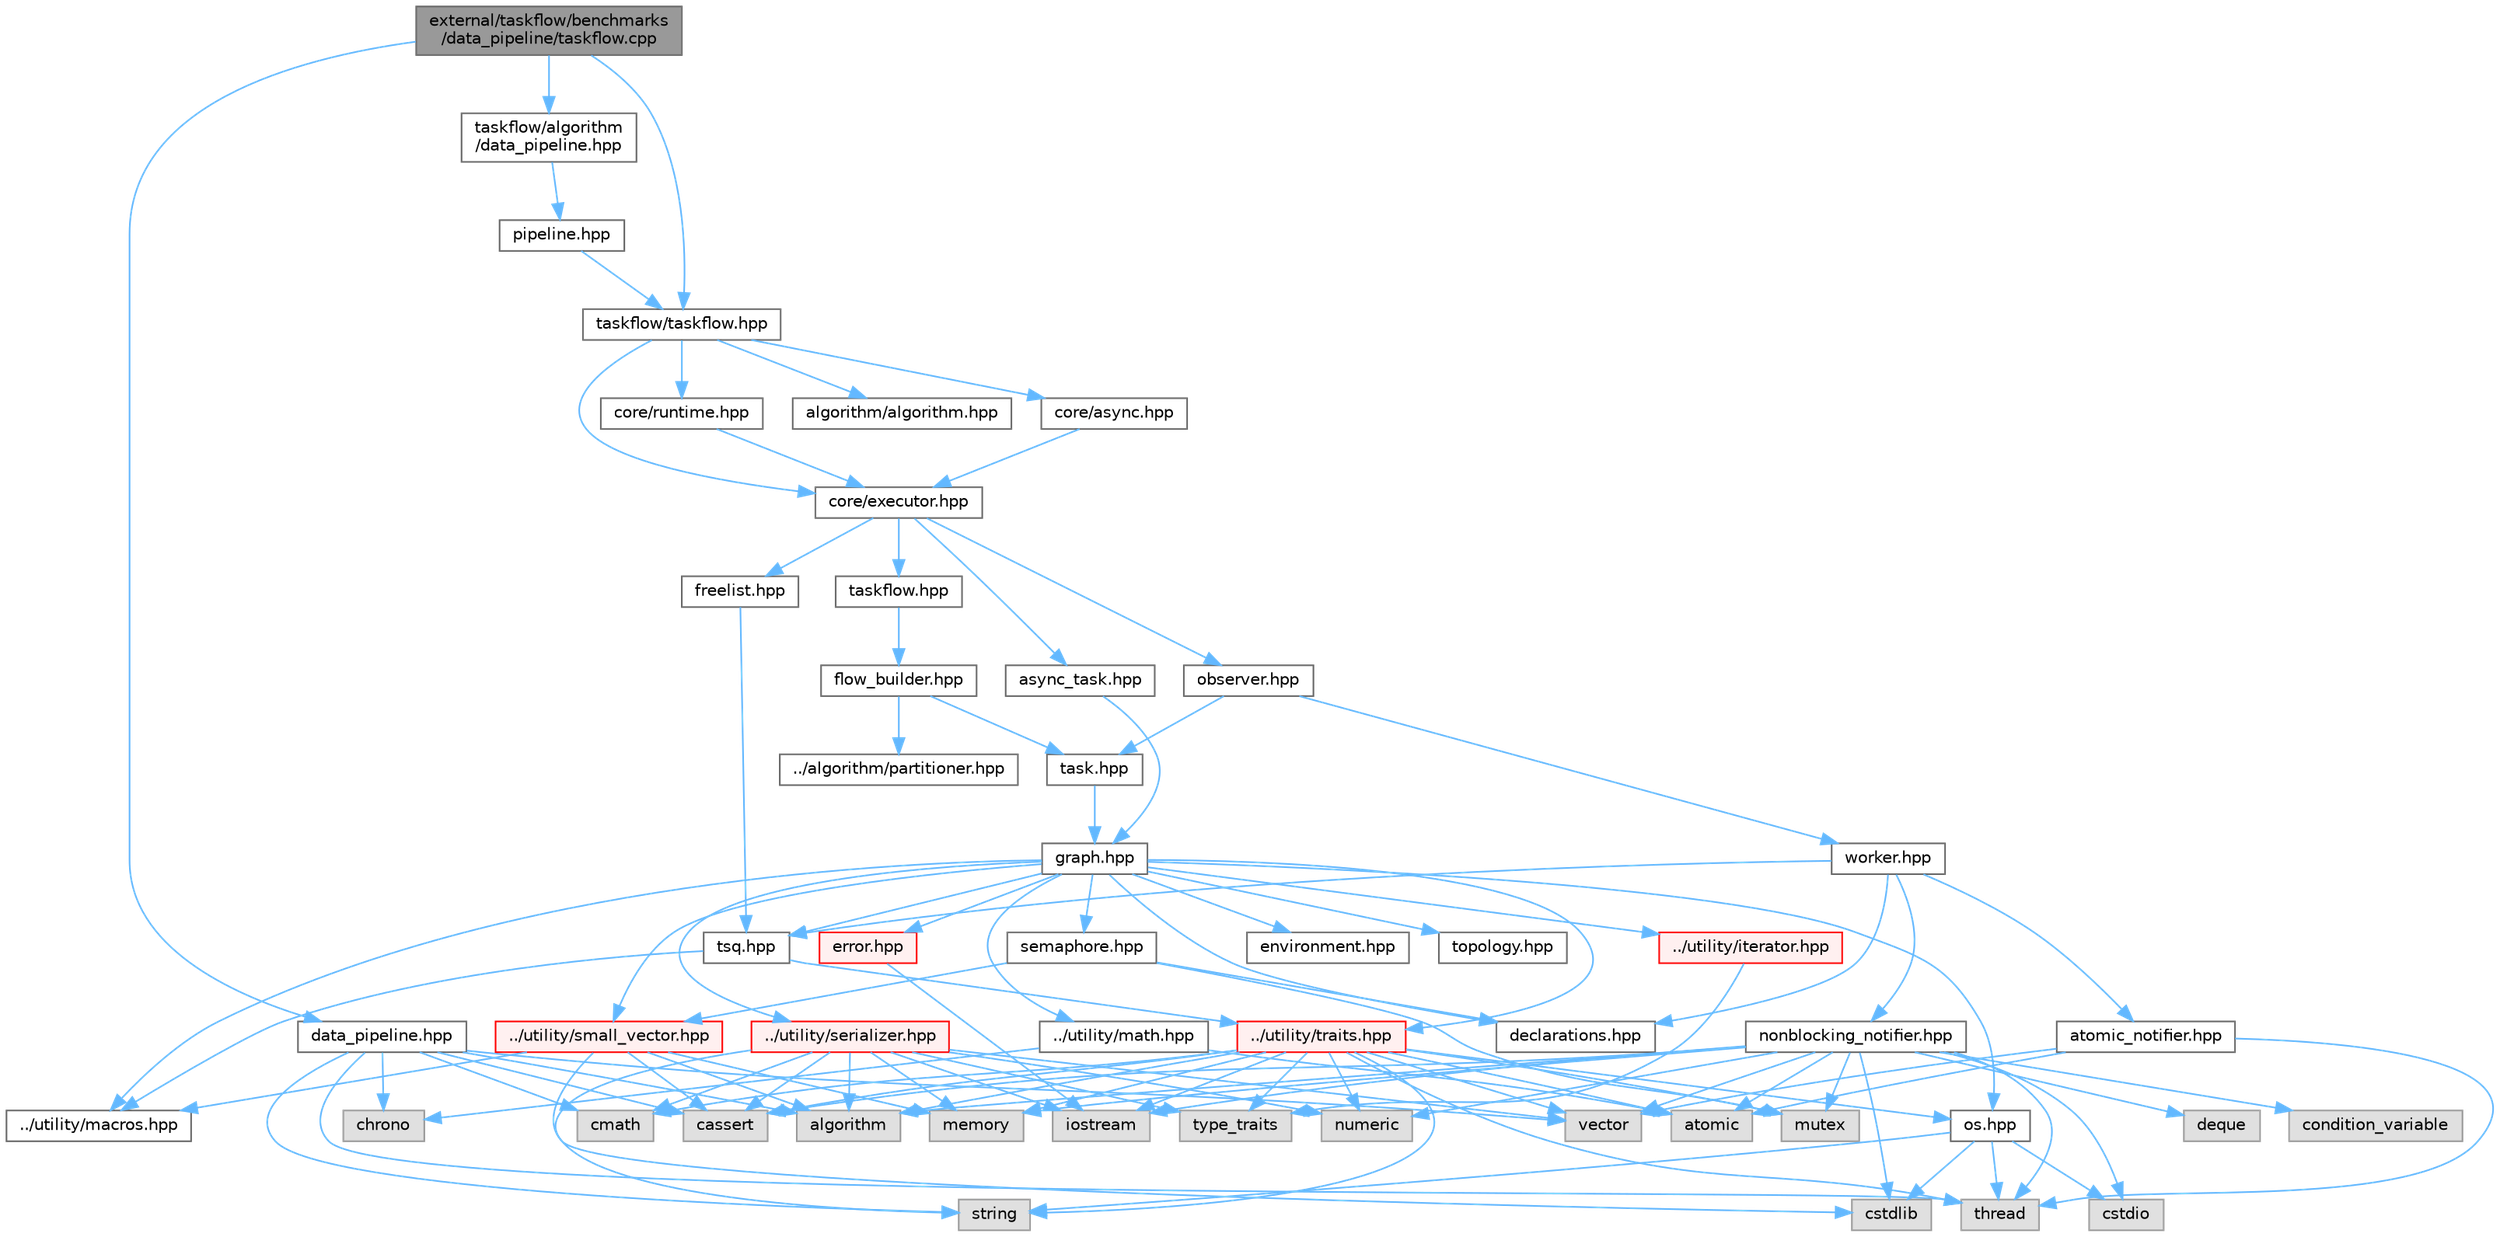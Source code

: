 digraph "external/taskflow/benchmarks/data_pipeline/taskflow.cpp"
{
 // LATEX_PDF_SIZE
  bgcolor="transparent";
  edge [fontname=Helvetica,fontsize=10,labelfontname=Helvetica,labelfontsize=10];
  node [fontname=Helvetica,fontsize=10,shape=box,height=0.2,width=0.4];
  Node1 [id="Node000001",label="external/taskflow/benchmarks\l/data_pipeline/taskflow.cpp",height=0.2,width=0.4,color="gray40", fillcolor="grey60", style="filled", fontcolor="black",tooltip=" "];
  Node1 -> Node2 [id="edge1_Node000001_Node000002",color="steelblue1",style="solid",tooltip=" "];
  Node2 [id="Node000002",label="data_pipeline.hpp",height=0.2,width=0.4,color="grey40", fillcolor="white", style="filled",URL="$benchmarks_2data__pipeline_2data__pipeline_8hpp.html",tooltip=" "];
  Node2 -> Node3 [id="edge2_Node000002_Node000003",color="steelblue1",style="solid",tooltip=" "];
  Node3 [id="Node000003",label="chrono",height=0.2,width=0.4,color="grey60", fillcolor="#E0E0E0", style="filled",tooltip=" "];
  Node2 -> Node4 [id="edge3_Node000002_Node000004",color="steelblue1",style="solid",tooltip=" "];
  Node4 [id="Node000004",label="string",height=0.2,width=0.4,color="grey60", fillcolor="#E0E0E0", style="filled",tooltip=" "];
  Node2 -> Node5 [id="edge4_Node000002_Node000005",color="steelblue1",style="solid",tooltip=" "];
  Node5 [id="Node000005",label="cassert",height=0.2,width=0.4,color="grey60", fillcolor="#E0E0E0", style="filled",tooltip=" "];
  Node2 -> Node6 [id="edge5_Node000002_Node000006",color="steelblue1",style="solid",tooltip=" "];
  Node6 [id="Node000006",label="thread",height=0.2,width=0.4,color="grey60", fillcolor="#E0E0E0", style="filled",tooltip=" "];
  Node2 -> Node7 [id="edge6_Node000002_Node000007",color="steelblue1",style="solid",tooltip=" "];
  Node7 [id="Node000007",label="algorithm",height=0.2,width=0.4,color="grey60", fillcolor="#E0E0E0", style="filled",tooltip=" "];
  Node2 -> Node8 [id="edge7_Node000002_Node000008",color="steelblue1",style="solid",tooltip=" "];
  Node8 [id="Node000008",label="cmath",height=0.2,width=0.4,color="grey60", fillcolor="#E0E0E0", style="filled",tooltip=" "];
  Node2 -> Node9 [id="edge8_Node000002_Node000009",color="steelblue1",style="solid",tooltip=" "];
  Node9 [id="Node000009",label="vector",height=0.2,width=0.4,color="grey60", fillcolor="#E0E0E0", style="filled",tooltip=" "];
  Node1 -> Node10 [id="edge9_Node000001_Node000010",color="steelblue1",style="solid",tooltip=" "];
  Node10 [id="Node000010",label="taskflow/taskflow.hpp",height=0.2,width=0.4,color="grey40", fillcolor="white", style="filled",URL="$taskflow_8hpp.html",tooltip="main taskflow include file"];
  Node10 -> Node11 [id="edge10_Node000010_Node000011",color="steelblue1",style="solid",tooltip=" "];
  Node11 [id="Node000011",label="core/executor.hpp",height=0.2,width=0.4,color="grey40", fillcolor="white", style="filled",URL="$executor_8hpp.html",tooltip="executor include file"];
  Node11 -> Node12 [id="edge11_Node000011_Node000012",color="steelblue1",style="solid",tooltip=" "];
  Node12 [id="Node000012",label="observer.hpp",height=0.2,width=0.4,color="grey40", fillcolor="white", style="filled",URL="$observer_8hpp.html",tooltip="observer include file"];
  Node12 -> Node13 [id="edge12_Node000012_Node000013",color="steelblue1",style="solid",tooltip=" "];
  Node13 [id="Node000013",label="task.hpp",height=0.2,width=0.4,color="grey40", fillcolor="white", style="filled",URL="$task_8hpp.html",tooltip="task include file"];
  Node13 -> Node14 [id="edge13_Node000013_Node000014",color="steelblue1",style="solid",tooltip=" "];
  Node14 [id="Node000014",label="graph.hpp",height=0.2,width=0.4,color="grey40", fillcolor="white", style="filled",URL="$taskflow_2core_2graph_8hpp.html",tooltip="graph include file"];
  Node14 -> Node15 [id="edge14_Node000014_Node000015",color="steelblue1",style="solid",tooltip=" "];
  Node15 [id="Node000015",label="../utility/macros.hpp",height=0.2,width=0.4,color="grey40", fillcolor="white", style="filled",URL="$macros_8hpp.html",tooltip=" "];
  Node14 -> Node16 [id="edge15_Node000014_Node000016",color="steelblue1",style="solid",tooltip=" "];
  Node16 [id="Node000016",label="../utility/traits.hpp",height=0.2,width=0.4,color="red", fillcolor="#FFF0F0", style="filled",URL="$taskflow_2utility_2traits_8hpp.html",tooltip=" "];
  Node16 -> Node17 [id="edge16_Node000016_Node000017",color="steelblue1",style="solid",tooltip=" "];
  Node17 [id="Node000017",label="type_traits",height=0.2,width=0.4,color="grey60", fillcolor="#E0E0E0", style="filled",tooltip=" "];
  Node16 -> Node19 [id="edge17_Node000016_Node000019",color="steelblue1",style="solid",tooltip=" "];
  Node19 [id="Node000019",label="iostream",height=0.2,width=0.4,color="grey60", fillcolor="#E0E0E0", style="filled",tooltip=" "];
  Node16 -> Node21 [id="edge18_Node000016_Node000021",color="steelblue1",style="solid",tooltip=" "];
  Node21 [id="Node000021",label="mutex",height=0.2,width=0.4,color="grey60", fillcolor="#E0E0E0", style="filled",tooltip=" "];
  Node16 -> Node9 [id="edge19_Node000016_Node000009",color="steelblue1",style="solid",tooltip=" "];
  Node16 -> Node7 [id="edge20_Node000016_Node000007",color="steelblue1",style="solid",tooltip=" "];
  Node16 -> Node24 [id="edge21_Node000016_Node000024",color="steelblue1",style="solid",tooltip=" "];
  Node24 [id="Node000024",label="memory",height=0.2,width=0.4,color="grey60", fillcolor="#E0E0E0", style="filled",tooltip=" "];
  Node16 -> Node25 [id="edge22_Node000016_Node000025",color="steelblue1",style="solid",tooltip=" "];
  Node25 [id="Node000025",label="atomic",height=0.2,width=0.4,color="grey60", fillcolor="#E0E0E0", style="filled",tooltip=" "];
  Node16 -> Node6 [id="edge23_Node000016_Node000006",color="steelblue1",style="solid",tooltip=" "];
  Node16 -> Node32 [id="edge24_Node000016_Node000032",color="steelblue1",style="solid",tooltip=" "];
  Node32 [id="Node000032",label="numeric",height=0.2,width=0.4,color="grey60", fillcolor="#E0E0E0", style="filled",tooltip=" "];
  Node16 -> Node5 [id="edge25_Node000016_Node000005",color="steelblue1",style="solid",tooltip=" "];
  Node16 -> Node8 [id="edge26_Node000016_Node000008",color="steelblue1",style="solid",tooltip=" "];
  Node16 -> Node4 [id="edge27_Node000016_Node000004",color="steelblue1",style="solid",tooltip=" "];
  Node16 -> Node38 [id="edge28_Node000016_Node000038",color="steelblue1",style="solid",tooltip=" "];
  Node38 [id="Node000038",label="os.hpp",height=0.2,width=0.4,color="grey40", fillcolor="white", style="filled",URL="$os_8hpp.html",tooltip=" "];
  Node38 -> Node39 [id="edge29_Node000038_Node000039",color="steelblue1",style="solid",tooltip=" "];
  Node39 [id="Node000039",label="cstdlib",height=0.2,width=0.4,color="grey60", fillcolor="#E0E0E0", style="filled",tooltip=" "];
  Node38 -> Node40 [id="edge30_Node000038_Node000040",color="steelblue1",style="solid",tooltip=" "];
  Node40 [id="Node000040",label="cstdio",height=0.2,width=0.4,color="grey60", fillcolor="#E0E0E0", style="filled",tooltip=" "];
  Node38 -> Node4 [id="edge31_Node000038_Node000004",color="steelblue1",style="solid",tooltip=" "];
  Node38 -> Node6 [id="edge32_Node000038_Node000006",color="steelblue1",style="solid",tooltip=" "];
  Node14 -> Node41 [id="edge33_Node000014_Node000041",color="steelblue1",style="solid",tooltip=" "];
  Node41 [id="Node000041",label="../utility/iterator.hpp",height=0.2,width=0.4,color="red", fillcolor="#FFF0F0", style="filled",URL="$iterator_8hpp.html",tooltip=" "];
  Node41 -> Node17 [id="edge34_Node000041_Node000017",color="steelblue1",style="solid",tooltip=" "];
  Node14 -> Node38 [id="edge35_Node000014_Node000038",color="steelblue1",style="solid",tooltip=" "];
  Node14 -> Node43 [id="edge36_Node000014_Node000043",color="steelblue1",style="solid",tooltip=" "];
  Node43 [id="Node000043",label="../utility/math.hpp",height=0.2,width=0.4,color="grey40", fillcolor="white", style="filled",URL="$math_8hpp.html",tooltip=" "];
  Node43 -> Node25 [id="edge37_Node000043_Node000025",color="steelblue1",style="solid",tooltip=" "];
  Node43 -> Node3 [id="edge38_Node000043_Node000003",color="steelblue1",style="solid",tooltip=" "];
  Node14 -> Node44 [id="edge39_Node000014_Node000044",color="steelblue1",style="solid",tooltip=" "];
  Node44 [id="Node000044",label="../utility/small_vector.hpp",height=0.2,width=0.4,color="red", fillcolor="#FFF0F0", style="filled",URL="$small__vector_8hpp.html",tooltip="small vector include file"];
  Node44 -> Node15 [id="edge40_Node000044_Node000015",color="steelblue1",style="solid",tooltip=" "];
  Node44 -> Node7 [id="edge41_Node000044_Node000007",color="steelblue1",style="solid",tooltip=" "];
  Node44 -> Node5 [id="edge42_Node000044_Node000005",color="steelblue1",style="solid",tooltip=" "];
  Node44 -> Node39 [id="edge43_Node000044_Node000039",color="steelblue1",style="solid",tooltip=" "];
  Node44 -> Node24 [id="edge44_Node000044_Node000024",color="steelblue1",style="solid",tooltip=" "];
  Node14 -> Node47 [id="edge45_Node000014_Node000047",color="steelblue1",style="solid",tooltip=" "];
  Node47 [id="Node000047",label="../utility/serializer.hpp",height=0.2,width=0.4,color="red", fillcolor="#FFF0F0", style="filled",URL="$taskflow_2utility_2serializer_8hpp.html",tooltip=" "];
  Node47 -> Node17 [id="edge46_Node000047_Node000017",color="steelblue1",style="solid",tooltip=" "];
  Node47 -> Node19 [id="edge47_Node000047_Node000019",color="steelblue1",style="solid",tooltip=" "];
  Node47 -> Node9 [id="edge48_Node000047_Node000009",color="steelblue1",style="solid",tooltip=" "];
  Node47 -> Node7 [id="edge49_Node000047_Node000007",color="steelblue1",style="solid",tooltip=" "];
  Node47 -> Node24 [id="edge50_Node000047_Node000024",color="steelblue1",style="solid",tooltip=" "];
  Node47 -> Node32 [id="edge51_Node000047_Node000032",color="steelblue1",style="solid",tooltip=" "];
  Node47 -> Node5 [id="edge52_Node000047_Node000005",color="steelblue1",style="solid",tooltip=" "];
  Node47 -> Node8 [id="edge53_Node000047_Node000008",color="steelblue1",style="solid",tooltip=" "];
  Node47 -> Node4 [id="edge54_Node000047_Node000004",color="steelblue1",style="solid",tooltip=" "];
  Node14 -> Node51 [id="edge55_Node000014_Node000051",color="steelblue1",style="solid",tooltip=" "];
  Node51 [id="Node000051",label="error.hpp",height=0.2,width=0.4,color="red", fillcolor="#FFF0F0", style="filled",URL="$error_8hpp.html",tooltip=" "];
  Node51 -> Node19 [id="edge56_Node000051_Node000019",color="steelblue1",style="solid",tooltip=" "];
  Node14 -> Node54 [id="edge57_Node000014_Node000054",color="steelblue1",style="solid",tooltip=" "];
  Node54 [id="Node000054",label="declarations.hpp",height=0.2,width=0.4,color="grey40", fillcolor="white", style="filled",URL="$declarations_8hpp.html",tooltip=" "];
  Node14 -> Node55 [id="edge58_Node000014_Node000055",color="steelblue1",style="solid",tooltip=" "];
  Node55 [id="Node000055",label="semaphore.hpp",height=0.2,width=0.4,color="grey40", fillcolor="white", style="filled",URL="$semaphore_8hpp.html",tooltip="semaphore include file"];
  Node55 -> Node21 [id="edge59_Node000055_Node000021",color="steelblue1",style="solid",tooltip=" "];
  Node55 -> Node54 [id="edge60_Node000055_Node000054",color="steelblue1",style="solid",tooltip=" "];
  Node55 -> Node44 [id="edge61_Node000055_Node000044",color="steelblue1",style="solid",tooltip=" "];
  Node14 -> Node56 [id="edge62_Node000014_Node000056",color="steelblue1",style="solid",tooltip=" "];
  Node56 [id="Node000056",label="environment.hpp",height=0.2,width=0.4,color="grey40", fillcolor="white", style="filled",URL="$environment_8hpp.html",tooltip=" "];
  Node14 -> Node57 [id="edge63_Node000014_Node000057",color="steelblue1",style="solid",tooltip=" "];
  Node57 [id="Node000057",label="topology.hpp",height=0.2,width=0.4,color="grey40", fillcolor="white", style="filled",URL="$topology_8hpp.html",tooltip=" "];
  Node14 -> Node58 [id="edge64_Node000014_Node000058",color="steelblue1",style="solid",tooltip=" "];
  Node58 [id="Node000058",label="tsq.hpp",height=0.2,width=0.4,color="grey40", fillcolor="white", style="filled",URL="$tsq_8hpp.html",tooltip="task queue include file"];
  Node58 -> Node15 [id="edge65_Node000058_Node000015",color="steelblue1",style="solid",tooltip=" "];
  Node58 -> Node16 [id="edge66_Node000058_Node000016",color="steelblue1",style="solid",tooltip=" "];
  Node12 -> Node59 [id="edge67_Node000012_Node000059",color="steelblue1",style="solid",tooltip=" "];
  Node59 [id="Node000059",label="worker.hpp",height=0.2,width=0.4,color="grey40", fillcolor="white", style="filled",URL="$worker_8hpp.html",tooltip="worker include file"];
  Node59 -> Node54 [id="edge68_Node000059_Node000054",color="steelblue1",style="solid",tooltip=" "];
  Node59 -> Node58 [id="edge69_Node000059_Node000058",color="steelblue1",style="solid",tooltip=" "];
  Node59 -> Node60 [id="edge70_Node000059_Node000060",color="steelblue1",style="solid",tooltip=" "];
  Node60 [id="Node000060",label="atomic_notifier.hpp",height=0.2,width=0.4,color="grey40", fillcolor="white", style="filled",URL="$atomic__notifier_8hpp.html",tooltip=" "];
  Node60 -> Node25 [id="edge71_Node000060_Node000025",color="steelblue1",style="solid",tooltip=" "];
  Node60 -> Node6 [id="edge72_Node000060_Node000006",color="steelblue1",style="solid",tooltip=" "];
  Node60 -> Node9 [id="edge73_Node000060_Node000009",color="steelblue1",style="solid",tooltip=" "];
  Node59 -> Node61 [id="edge74_Node000059_Node000061",color="steelblue1",style="solid",tooltip=" "];
  Node61 [id="Node000061",label="nonblocking_notifier.hpp",height=0.2,width=0.4,color="grey40", fillcolor="white", style="filled",URL="$nonblocking__notifier_8hpp.html",tooltip=" "];
  Node61 -> Node19 [id="edge75_Node000061_Node000019",color="steelblue1",style="solid",tooltip=" "];
  Node61 -> Node9 [id="edge76_Node000061_Node000009",color="steelblue1",style="solid",tooltip=" "];
  Node61 -> Node39 [id="edge77_Node000061_Node000039",color="steelblue1",style="solid",tooltip=" "];
  Node61 -> Node40 [id="edge78_Node000061_Node000040",color="steelblue1",style="solid",tooltip=" "];
  Node61 -> Node25 [id="edge79_Node000061_Node000025",color="steelblue1",style="solid",tooltip=" "];
  Node61 -> Node24 [id="edge80_Node000061_Node000024",color="steelblue1",style="solid",tooltip=" "];
  Node61 -> Node62 [id="edge81_Node000061_Node000062",color="steelblue1",style="solid",tooltip=" "];
  Node62 [id="Node000062",label="deque",height=0.2,width=0.4,color="grey60", fillcolor="#E0E0E0", style="filled",tooltip=" "];
  Node61 -> Node21 [id="edge82_Node000061_Node000021",color="steelblue1",style="solid",tooltip=" "];
  Node61 -> Node63 [id="edge83_Node000061_Node000063",color="steelblue1",style="solid",tooltip=" "];
  Node63 [id="Node000063",label="condition_variable",height=0.2,width=0.4,color="grey60", fillcolor="#E0E0E0", style="filled",tooltip=" "];
  Node61 -> Node6 [id="edge84_Node000061_Node000006",color="steelblue1",style="solid",tooltip=" "];
  Node61 -> Node7 [id="edge85_Node000061_Node000007",color="steelblue1",style="solid",tooltip=" "];
  Node61 -> Node32 [id="edge86_Node000061_Node000032",color="steelblue1",style="solid",tooltip=" "];
  Node61 -> Node5 [id="edge87_Node000061_Node000005",color="steelblue1",style="solid",tooltip=" "];
  Node11 -> Node64 [id="edge88_Node000011_Node000064",color="steelblue1",style="solid",tooltip=" "];
  Node64 [id="Node000064",label="taskflow.hpp",height=0.2,width=0.4,color="grey40", fillcolor="white", style="filled",URL="$core_2taskflow_8hpp.html",tooltip="taskflow include file"];
  Node64 -> Node65 [id="edge89_Node000064_Node000065",color="steelblue1",style="solid",tooltip=" "];
  Node65 [id="Node000065",label="flow_builder.hpp",height=0.2,width=0.4,color="grey40", fillcolor="white", style="filled",URL="$flow__builder_8hpp.html",tooltip="flow builder include file"];
  Node65 -> Node13 [id="edge90_Node000065_Node000013",color="steelblue1",style="solid",tooltip=" "];
  Node65 -> Node66 [id="edge91_Node000065_Node000066",color="steelblue1",style="solid",tooltip=" "];
  Node66 [id="Node000066",label="../algorithm/partitioner.hpp",height=0.2,width=0.4,color="grey40", fillcolor="white", style="filled",URL="$partitioner_8hpp.html",tooltip="partitioner include file"];
  Node11 -> Node67 [id="edge92_Node000011_Node000067",color="steelblue1",style="solid",tooltip=" "];
  Node67 [id="Node000067",label="async_task.hpp",height=0.2,width=0.4,color="grey40", fillcolor="white", style="filled",URL="$taskflow_2core_2async__task_8hpp.html",tooltip="asynchronous task include file"];
  Node67 -> Node14 [id="edge93_Node000067_Node000014",color="steelblue1",style="solid",tooltip=" "];
  Node11 -> Node68 [id="edge94_Node000011_Node000068",color="steelblue1",style="solid",tooltip=" "];
  Node68 [id="Node000068",label="freelist.hpp",height=0.2,width=0.4,color="grey40", fillcolor="white", style="filled",URL="$freelist_8hpp.html",tooltip=" "];
  Node68 -> Node58 [id="edge95_Node000068_Node000058",color="steelblue1",style="solid",tooltip=" "];
  Node10 -> Node69 [id="edge96_Node000010_Node000069",color="steelblue1",style="solid",tooltip=" "];
  Node69 [id="Node000069",label="core/runtime.hpp",height=0.2,width=0.4,color="grey40", fillcolor="white", style="filled",URL="$runtime_8hpp.html",tooltip=" "];
  Node69 -> Node11 [id="edge97_Node000069_Node000011",color="steelblue1",style="solid",tooltip=" "];
  Node10 -> Node70 [id="edge98_Node000010_Node000070",color="steelblue1",style="solid",tooltip=" "];
  Node70 [id="Node000070",label="core/async.hpp",height=0.2,width=0.4,color="grey40", fillcolor="white", style="filled",URL="$async_8hpp.html",tooltip=" "];
  Node70 -> Node11 [id="edge99_Node000070_Node000011",color="steelblue1",style="solid",tooltip=" "];
  Node10 -> Node71 [id="edge100_Node000010_Node000071",color="steelblue1",style="solid",tooltip=" "];
  Node71 [id="Node000071",label="algorithm/algorithm.hpp",height=0.2,width=0.4,color="grey40", fillcolor="white", style="filled",URL="$algorithm_8hpp.html",tooltip=" "];
  Node1 -> Node72 [id="edge101_Node000001_Node000072",color="steelblue1",style="solid",tooltip=" "];
  Node72 [id="Node000072",label="taskflow/algorithm\l/data_pipeline.hpp",height=0.2,width=0.4,color="grey40", fillcolor="white", style="filled",URL="$taskflow_2algorithm_2data__pipeline_8hpp.html",tooltip=" "];
  Node72 -> Node73 [id="edge102_Node000072_Node000073",color="steelblue1",style="solid",tooltip=" "];
  Node73 [id="Node000073",label="pipeline.hpp",height=0.2,width=0.4,color="grey40", fillcolor="white", style="filled",URL="$taskflow_2algorithm_2pipeline_8hpp.html",tooltip="pipeline include file"];
  Node73 -> Node10 [id="edge103_Node000073_Node000010",color="steelblue1",style="solid",tooltip=" "];
}
